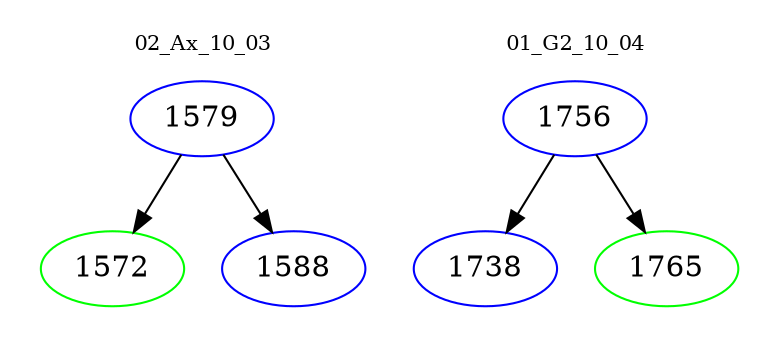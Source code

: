 digraph{
subgraph cluster_0 {
color = white
label = "02_Ax_10_03";
fontsize=10;
T0_1579 [label="1579", color="blue"]
T0_1579 -> T0_1572 [color="black"]
T0_1572 [label="1572", color="green"]
T0_1579 -> T0_1588 [color="black"]
T0_1588 [label="1588", color="blue"]
}
subgraph cluster_1 {
color = white
label = "01_G2_10_04";
fontsize=10;
T1_1756 [label="1756", color="blue"]
T1_1756 -> T1_1738 [color="black"]
T1_1738 [label="1738", color="blue"]
T1_1756 -> T1_1765 [color="black"]
T1_1765 [label="1765", color="green"]
}
}
